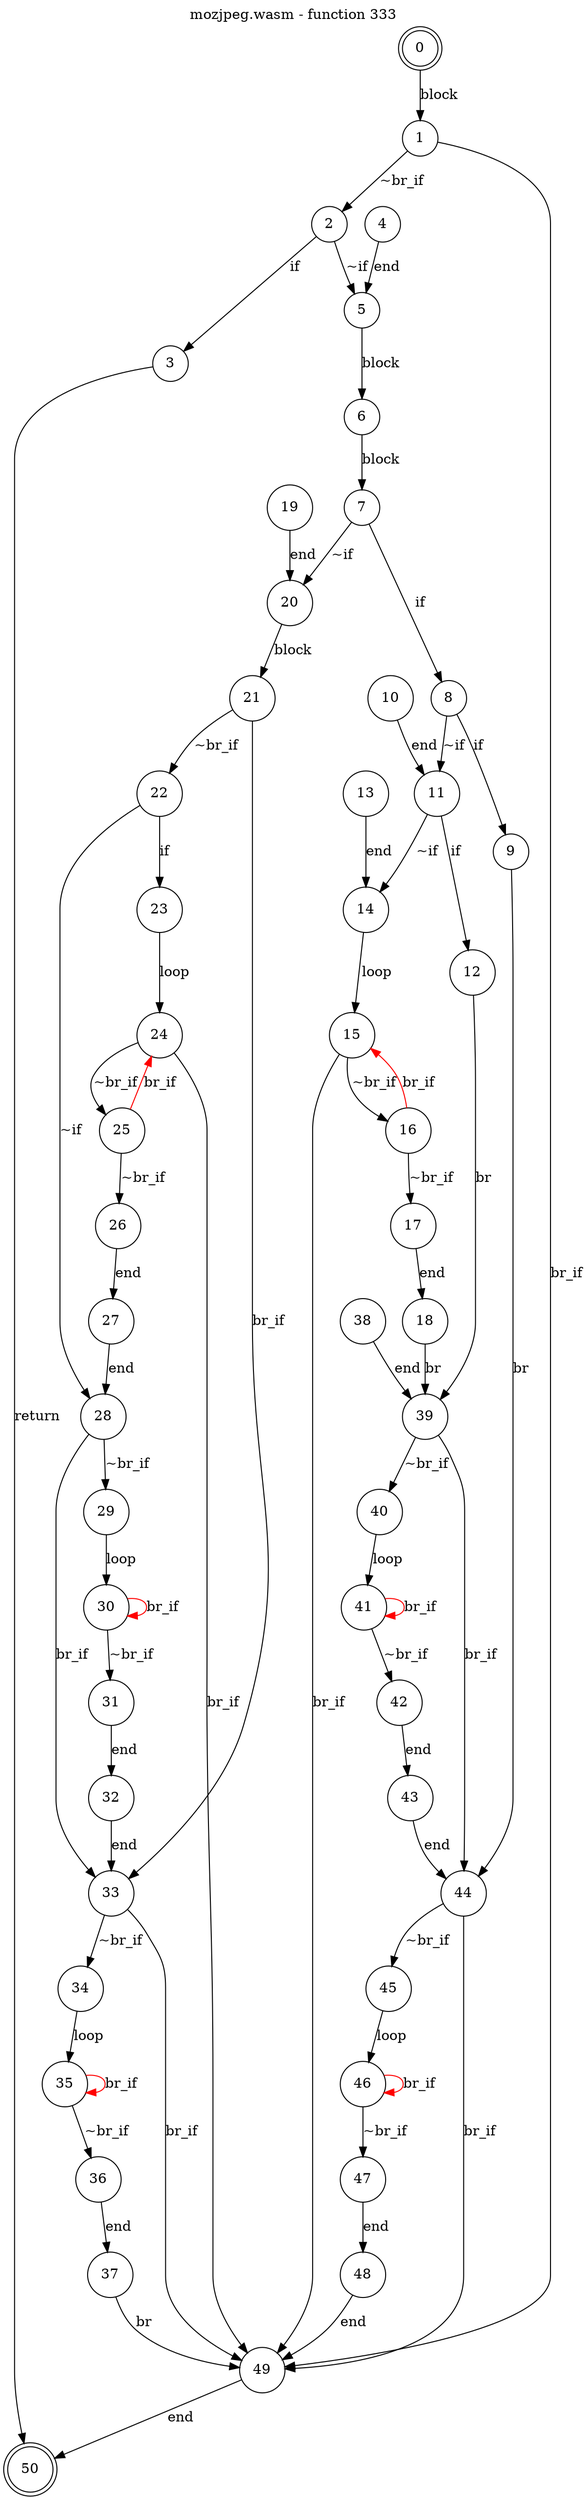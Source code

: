 digraph finite_state_machine {
    label = "mozjpeg.wasm - function 333"
    labelloc =  t
    labelfontsize = 16
    labelfontcolor = black
    labelfontname = "Helvetica"
    node [shape = doublecircle]; 0 50;
    node [shape = circle];
    0 -> 1[label = "block"];
    1 -> 2[label = "~br_if"];
    1 -> 49[label = "br_if"];
    2 -> 3[label = "if"];
    2 -> 5[label = "~if"];
    3 -> 50[label = "return"];
    4 -> 5[label = "end"];
    5 -> 6[label = "block"];
    6 -> 7[label = "block"];
    7 -> 8[label = "if"];
    7 -> 20[label = "~if"];
    8 -> 9[label = "if"];
    8 -> 11[label = "~if"];
    9 -> 44[label = "br"];
    10 -> 11[label = "end"];
    11 -> 12[label = "if"];
    11 -> 14[label = "~if"];
    12 -> 39[label = "br"];
    13 -> 14[label = "end"];
    14 -> 15[label = "loop"];
    15 -> 16[label = "~br_if"];
    15 -> 49[label = "br_if"];
    16 -> 17[label = "~br_if"];
    16 -> 15[color="red" label = "br_if"];
    17 -> 18[label = "end"];
    18 -> 39[label = "br"];
    19 -> 20[label = "end"];
    20 -> 21[label = "block"];
    21 -> 22[label = "~br_if"];
    21 -> 33[label = "br_if"];
    22 -> 23[label = "if"];
    22 -> 28[label = "~if"];
    23 -> 24[label = "loop"];
    24 -> 25[label = "~br_if"];
    24 -> 49[label = "br_if"];
    25 -> 26[label = "~br_if"];
    25 -> 24[color="red" label = "br_if"];
    26 -> 27[label = "end"];
    27 -> 28[label = "end"];
    28 -> 29[label = "~br_if"];
    28 -> 33[label = "br_if"];
    29 -> 30[label = "loop"];
    30 -> 31[label = "~br_if"];
    30 -> 30[color="red" label = "br_if"];
    31 -> 32[label = "end"];
    32 -> 33[label = "end"];
    33 -> 34[label = "~br_if"];
    33 -> 49[label = "br_if"];
    34 -> 35[label = "loop"];
    35 -> 36[label = "~br_if"];
    35 -> 35[color="red" label = "br_if"];
    36 -> 37[label = "end"];
    37 -> 49[label = "br"];
    38 -> 39[label = "end"];
    39 -> 40[label = "~br_if"];
    39 -> 44[label = "br_if"];
    40 -> 41[label = "loop"];
    41 -> 42[label = "~br_if"];
    41 -> 41[color="red" label = "br_if"];
    42 -> 43[label = "end"];
    43 -> 44[label = "end"];
    44 -> 45[label = "~br_if"];
    44 -> 49[label = "br_if"];
    45 -> 46[label = "loop"];
    46 -> 47[label = "~br_if"];
    46 -> 46[color="red" label = "br_if"];
    47 -> 48[label = "end"];
    48 -> 49[label = "end"];
    49 -> 50[label = "end"];
}
